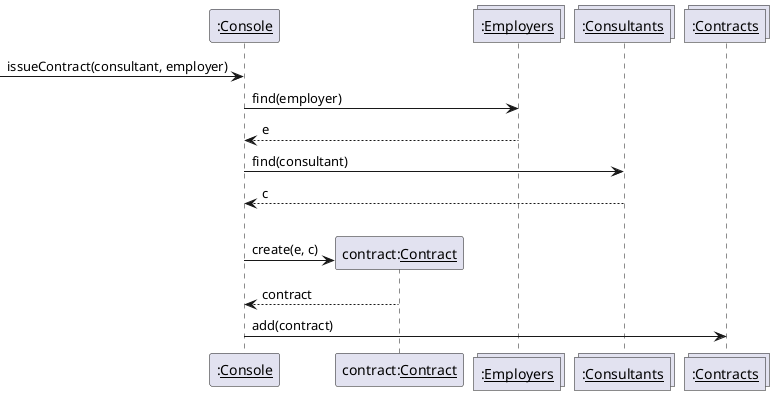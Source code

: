 @startuml q2 Sequence Diagram
participant Console as ":__Console__"
participant Contract as "contract:__Contract__"
' participant Consultant as "c:__Consultant__"
' participant Employer as "e:__Employer__"
collections Employers as ":__Employers__"
collections Consultants as ":__Consultants__"
collections Contracts as ":__Contracts__"

-> Console: issueContract(consultant, employer)

Console ->  Employers: find(employer)
return e
Console ->  Consultants: find(consultant)
return c
|||
Console -> Contract **: create(e, c)
return contract
Console -> Contracts: add(contract)
@enduml